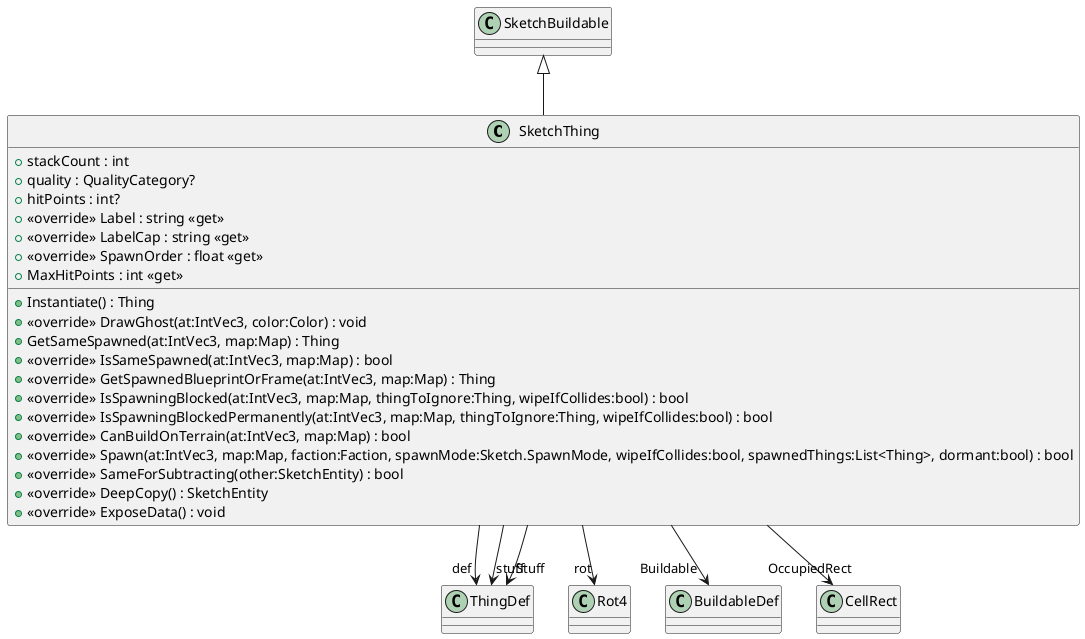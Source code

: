 @startuml
class SketchThing {
    + stackCount : int
    + quality : QualityCategory?
    + hitPoints : int?
    + <<override>> Label : string <<get>>
    + <<override>> LabelCap : string <<get>>
    + <<override>> SpawnOrder : float <<get>>
    + MaxHitPoints : int <<get>>
    + Instantiate() : Thing
    + <<override>> DrawGhost(at:IntVec3, color:Color) : void
    + GetSameSpawned(at:IntVec3, map:Map) : Thing
    + <<override>> IsSameSpawned(at:IntVec3, map:Map) : bool
    + <<override>> GetSpawnedBlueprintOrFrame(at:IntVec3, map:Map) : Thing
    + <<override>> IsSpawningBlocked(at:IntVec3, map:Map, thingToIgnore:Thing, wipeIfCollides:bool) : bool
    + <<override>> IsSpawningBlockedPermanently(at:IntVec3, map:Map, thingToIgnore:Thing, wipeIfCollides:bool) : bool
    + <<override>> CanBuildOnTerrain(at:IntVec3, map:Map) : bool
    + <<override>> Spawn(at:IntVec3, map:Map, faction:Faction, spawnMode:Sketch.SpawnMode, wipeIfCollides:bool, spawnedThings:List<Thing>, dormant:bool) : bool
    + <<override>> SameForSubtracting(other:SketchEntity) : bool
    + <<override>> DeepCopy() : SketchEntity
    + <<override>> ExposeData() : void
}
SketchBuildable <|-- SketchThing
SketchThing --> "def" ThingDef
SketchThing --> "stuff" ThingDef
SketchThing --> "rot" Rot4
SketchThing --> "Buildable" BuildableDef
SketchThing --> "Stuff" ThingDef
SketchThing --> "OccupiedRect" CellRect
@enduml
